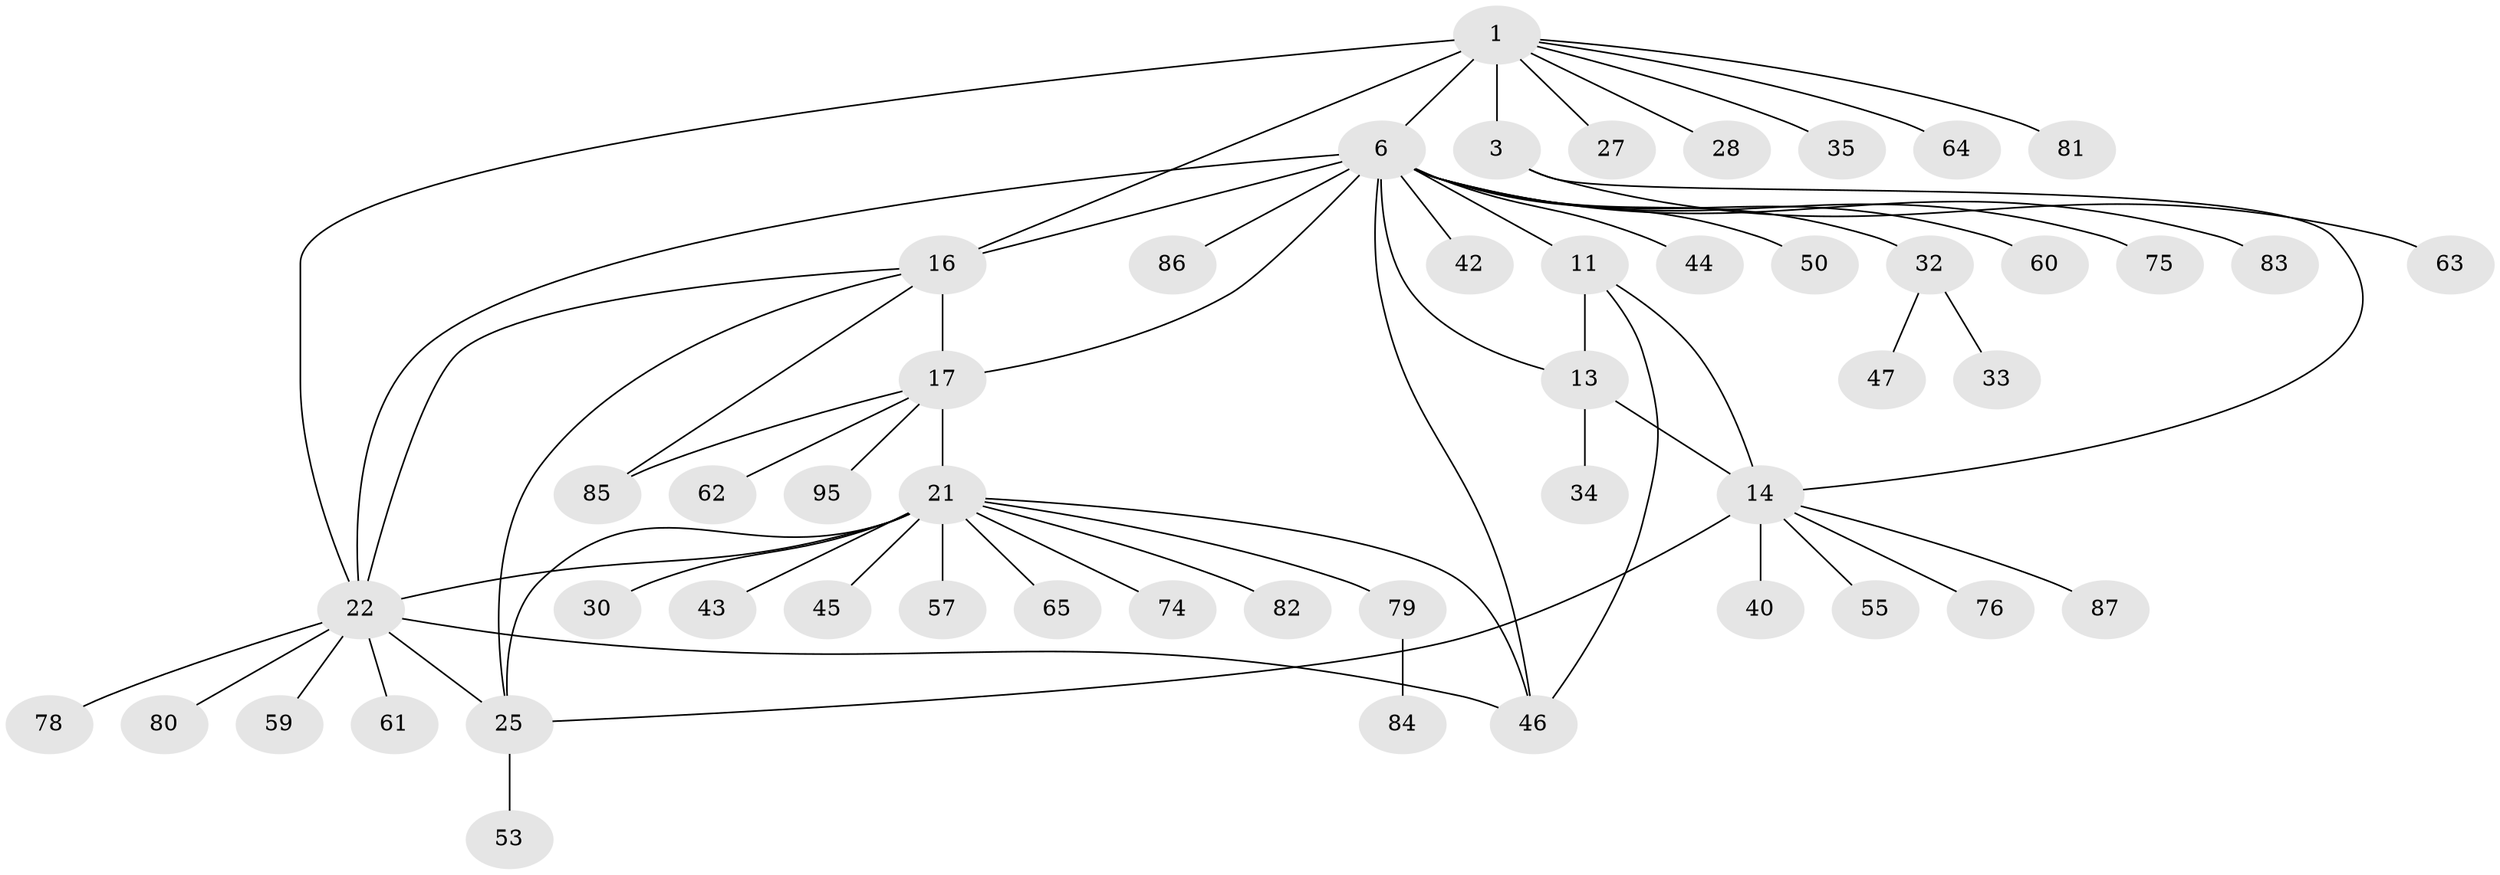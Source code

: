 // original degree distribution, {4: 0.03, 8: 0.05, 9: 0.04, 6: 0.04, 7: 0.06, 10: 0.02, 5: 0.02, 13: 0.01, 3: 0.02, 1: 0.61, 2: 0.1}
// Generated by graph-tools (version 1.1) at 2025/16/03/09/25 04:16:04]
// undirected, 50 vertices, 64 edges
graph export_dot {
graph [start="1"]
  node [color=gray90,style=filled];
  1 [super="+2+4+5"];
  3 [super="+71+70"];
  6 [super="+94+9+99+8+7"];
  11 [super="+12+37"];
  13 [super="+36+97"];
  14 [super="+15+48+77+90+66"];
  16 [super="+91+73"];
  17 [super="+31+18"];
  21 [super="+24"];
  22 [super="+96+68+23"];
  25 [super="+88"];
  27;
  28;
  30;
  32;
  33;
  34;
  35;
  40;
  42;
  43 [super="+52"];
  44;
  45;
  46 [super="+54+49+100"];
  47;
  50;
  53;
  55;
  57;
  59;
  60;
  61;
  62;
  63;
  64;
  65;
  74;
  75;
  76;
  78;
  79;
  80;
  81;
  82;
  83;
  84;
  85;
  86;
  87;
  95;
  1 -- 3 [weight=4];
  1 -- 35;
  1 -- 81;
  1 -- 22;
  1 -- 64;
  1 -- 28;
  1 -- 6;
  1 -- 16;
  1 -- 27;
  3 -- 63;
  3 -- 14;
  6 -- 44;
  6 -- 46;
  6 -- 75;
  6 -- 32;
  6 -- 83;
  6 -- 16 [weight=2];
  6 -- 86;
  6 -- 42;
  6 -- 11;
  6 -- 13;
  6 -- 17 [weight=3];
  6 -- 50;
  6 -- 60;
  6 -- 22;
  11 -- 13 [weight=2];
  11 -- 14 [weight=4];
  11 -- 46;
  13 -- 14 [weight=2];
  13 -- 34;
  14 -- 25;
  14 -- 76;
  14 -- 87;
  14 -- 55;
  14 -- 40;
  16 -- 17 [weight=3];
  16 -- 22;
  16 -- 85;
  16 -- 25;
  17 -- 62;
  17 -- 85;
  17 -- 21;
  17 -- 95;
  21 -- 22 [weight=4];
  21 -- 25 [weight=2];
  21 -- 65;
  21 -- 74;
  21 -- 43;
  21 -- 45;
  21 -- 79;
  21 -- 82;
  21 -- 30;
  21 -- 57;
  21 -- 46;
  22 -- 25 [weight=2];
  22 -- 59;
  22 -- 61;
  22 -- 46;
  22 -- 80;
  22 -- 78;
  25 -- 53;
  32 -- 33;
  32 -- 47;
  79 -- 84;
}
